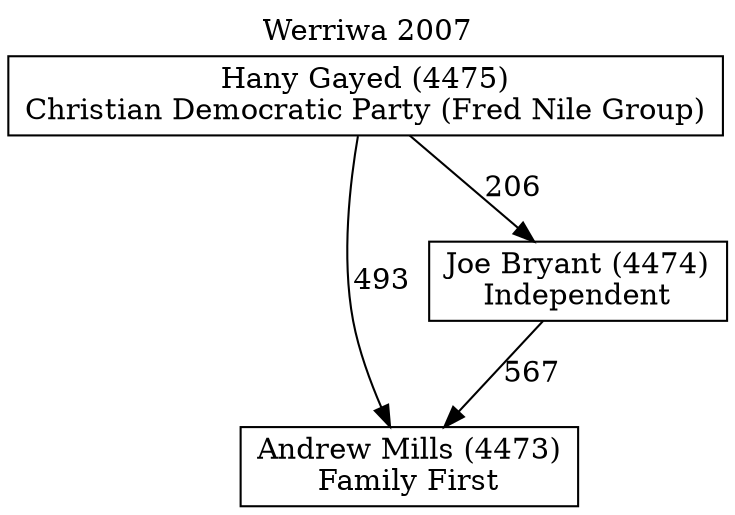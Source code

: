 // House preference flow
digraph "Andrew Mills (4473)_Werriwa_2007" {
	graph [label="Werriwa 2007" labelloc=t mclimit=10]
	node [shape=box]
	"Andrew Mills (4473)" [label="Andrew Mills (4473)
Family First"]
	"Joe Bryant (4474)" [label="Joe Bryant (4474)
Independent"]
	"Hany Gayed (4475)" [label="Hany Gayed (4475)
Christian Democratic Party (Fred Nile Group)"]
	"Joe Bryant (4474)" -> "Andrew Mills (4473)" [label=567]
	"Hany Gayed (4475)" -> "Joe Bryant (4474)" [label=206]
	"Hany Gayed (4475)" -> "Andrew Mills (4473)" [label=493]
}
